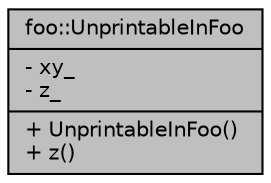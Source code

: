 digraph "foo::UnprintableInFoo"
{
  edge [fontname="Helvetica",fontsize="10",labelfontname="Helvetica",labelfontsize="10"];
  node [fontname="Helvetica",fontsize="10",shape=record];
  Node1 [label="{foo::UnprintableInFoo\n|- xy_\l- z_\l|+ UnprintableInFoo()\l+ z()\l}",height=0.2,width=0.4,color="black", fillcolor="grey75", style="filled", fontcolor="black"];
}

